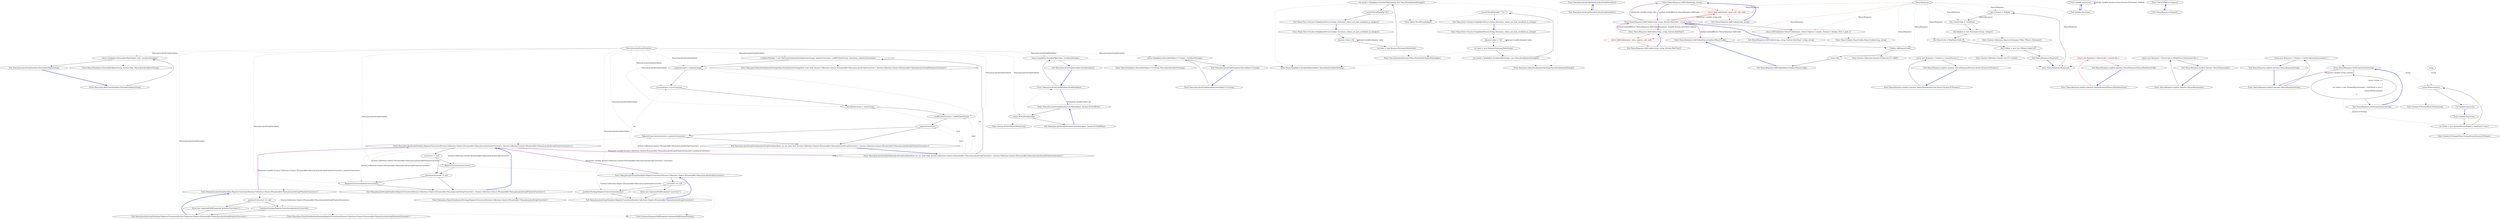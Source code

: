 digraph  {
n47 [label="Nancy.Json.JavaScriptSerializer", span=""];
n0 [label="Entry Nancy.Json.JavaScriptSerializer.JavaScriptSerializer()", span="55-55", cluster="Nancy.Json.JavaScriptSerializer.JavaScriptSerializer()"];
n1 [label="Exit Nancy.Json.JavaScriptSerializer.JavaScriptSerializer()", span="55-55", cluster="Nancy.Json.JavaScriptSerializer.JavaScriptSerializer()"];
n2 [label="Entry Nancy.Json.JavaScriptSerializer.JavaScriptSerializer(bool, int, int, bool, bool, System.Collections.Generic.IEnumerable<Nancy.Json.JavaScriptConverter>, System.Collections.Generic.IEnumerable<Nancy.Json.JavaScriptPrimitiveConverter>)", span="61-61", cluster="Nancy.Json.JavaScriptSerializer.JavaScriptSerializer(bool, int, int, bool, bool, System.Collections.Generic.IEnumerable<Nancy.Json.JavaScriptConverter>, System.Collections.Generic.IEnumerable<Nancy.Json.JavaScriptPrimitiveConverter>)"];
n3 [label="_serializerStrategy = new NancySerializationStrategy(retainCasing, registerConverters, iso8601DateFormat, converters, primitiveConverters)", span="63-63", cluster="Nancy.Json.JavaScriptSerializer.JavaScriptSerializer(bool, int, int, bool, bool, System.Collections.Generic.IEnumerable<Nancy.Json.JavaScriptConverter>, System.Collections.Generic.IEnumerable<Nancy.Json.JavaScriptPrimitiveConverter>)"];
n4 [label="_maxJsonLength = maxJsonLength", span="64-64", cluster="Nancy.Json.JavaScriptSerializer.JavaScriptSerializer(bool, int, int, bool, bool, System.Collections.Generic.IEnumerable<Nancy.Json.JavaScriptConverter>, System.Collections.Generic.IEnumerable<Nancy.Json.JavaScriptPrimitiveConverter>)"];
n5 [label="_recursionLimit = recursionLimit", span="65-65", cluster="Nancy.Json.JavaScriptSerializer.JavaScriptSerializer(bool, int, int, bool, bool, System.Collections.Generic.IEnumerable<Nancy.Json.JavaScriptConverter>, System.Collections.Generic.IEnumerable<Nancy.Json.JavaScriptPrimitiveConverter>)"];
n6 [label="this.RetainCasing = retainCasing", span="67-67", cluster="Nancy.Json.JavaScriptSerializer.JavaScriptSerializer(bool, int, int, bool, bool, System.Collections.Generic.IEnumerable<Nancy.Json.JavaScriptConverter>, System.Collections.Generic.IEnumerable<Nancy.Json.JavaScriptPrimitiveConverter>)"];
n7 [label="_iso8601DateFormat = iso8601DateFormat", span="69-69", cluster="Nancy.Json.JavaScriptSerializer.JavaScriptSerializer(bool, int, int, bool, bool, System.Collections.Generic.IEnumerable<Nancy.Json.JavaScriptConverter>, System.Collections.Generic.IEnumerable<Nancy.Json.JavaScriptPrimitiveConverter>)"];
n8 [label=registerConverters, span="71-71", cluster="Nancy.Json.JavaScriptSerializer.JavaScriptSerializer(bool, int, int, bool, bool, System.Collections.Generic.IEnumerable<Nancy.Json.JavaScriptConverter>, System.Collections.Generic.IEnumerable<Nancy.Json.JavaScriptPrimitiveConverter>)"];
n9 [label="RegisterConverters(converters, primitiveConverters)", span="72-72", cluster="Nancy.Json.JavaScriptSerializer.JavaScriptSerializer(bool, int, int, bool, bool, System.Collections.Generic.IEnumerable<Nancy.Json.JavaScriptConverter>, System.Collections.Generic.IEnumerable<Nancy.Json.JavaScriptPrimitiveConverter>)"];
n11 [label="Entry Nancy.Json.NancySerializationStrategy.NancySerializationStrategy(bool, bool, bool, System.Collections.Generic.IEnumerable<Nancy.Json.JavaScriptConverter>, System.Collections.Generic.IEnumerable<Nancy.Json.JavaScriptPrimitiveConverter>)", span="23-23", cluster="Nancy.Json.NancySerializationStrategy.NancySerializationStrategy(bool, bool, bool, System.Collections.Generic.IEnumerable<Nancy.Json.JavaScriptConverter>, System.Collections.Generic.IEnumerable<Nancy.Json.JavaScriptPrimitiveConverter>)"];
n10 [label="Exit Nancy.Json.JavaScriptSerializer.JavaScriptSerializer(bool, int, int, bool, bool, System.Collections.Generic.IEnumerable<Nancy.Json.JavaScriptConverter>, System.Collections.Generic.IEnumerable<Nancy.Json.JavaScriptPrimitiveConverter>)", span="61-61", cluster="Nancy.Json.JavaScriptSerializer.JavaScriptSerializer(bool, int, int, bool, bool, System.Collections.Generic.IEnumerable<Nancy.Json.JavaScriptConverter>, System.Collections.Generic.IEnumerable<Nancy.Json.JavaScriptPrimitiveConverter>)"];
n12 [label="Entry Nancy.Json.JavaScriptSerializer.RegisterConverters(System.Collections.Generic.IEnumerable<Nancy.Json.JavaScriptConverter>, System.Collections.Generic.IEnumerable<Nancy.Json.JavaScriptPrimitiveConverter>)", span="139-139", cluster="Nancy.Json.JavaScriptSerializer.RegisterConverters(System.Collections.Generic.IEnumerable<Nancy.Json.JavaScriptConverter>, System.Collections.Generic.IEnumerable<Nancy.Json.JavaScriptPrimitiveConverter>)"];
n13 [label="Entry Nancy.Json.JavaScriptSerializer.Deserialize<T>(string)", span="113-113", cluster="Nancy.Json.JavaScriptSerializer.Deserialize<T>(string)"];
n14 [label="return SimpleJson.DeserializeObject<T>(input, _serializerStrategy);", span="115-115", cluster="Nancy.Json.JavaScriptSerializer.Deserialize<T>(string)"];
n15 [label="Exit Nancy.Json.JavaScriptSerializer.Deserialize<T>(string)", span="113-113", cluster="Nancy.Json.JavaScriptSerializer.Deserialize<T>(string)"];
n16 [label="Entry Nancy.SimpleJson.DeserializeObject<T>(string, Nancy.IJsonSerializerStrategy)", span="586-586", cluster="Nancy.SimpleJson.DeserializeObject<T>(string, Nancy.IJsonSerializerStrategy)"];
n17 [label="Entry Nancy.Json.JavaScriptSerializer.DeserializeObject(string)", span="118-118", cluster="Nancy.Json.JavaScriptSerializer.DeserializeObject(string)"];
n18 [label="return SimpleJson.DeserializeObject(input, null, _serializerStrategy);", span="120-120", cluster="Nancy.Json.JavaScriptSerializer.DeserializeObject(string)"];
n19 [label="Exit Nancy.Json.JavaScriptSerializer.DeserializeObject(string)", span="118-118", cluster="Nancy.Json.JavaScriptSerializer.DeserializeObject(string)"];
n20 [label="Entry Nancy.SimpleJson.DeserializeObject(string, System.Type, Nancy.IJsonSerializerStrategy)", span="573-573", cluster="Nancy.SimpleJson.DeserializeObject(string, System.Type, Nancy.IJsonSerializerStrategy)"];
n21 [label="Entry Nancy.Json.JavaScriptSerializer.RegisterConverters(System.Collections.Generic.IEnumerable<Nancy.Json.JavaScriptConverter>)", span="123-123", cluster="Nancy.Json.JavaScriptSerializer.RegisterConverters(System.Collections.Generic.IEnumerable<Nancy.Json.JavaScriptConverter>)"];
n22 [label="converters == null", span="125-125", cluster="Nancy.Json.JavaScriptSerializer.RegisterConverters(System.Collections.Generic.IEnumerable<Nancy.Json.JavaScriptConverter>)"];
n24 [label="_serializerStrategy.RegisterConverters(converters)", span="128-128", cluster="Nancy.Json.JavaScriptSerializer.RegisterConverters(System.Collections.Generic.IEnumerable<Nancy.Json.JavaScriptConverter>)"];
n23 [label="throw new ArgumentNullException(''converters'');", span="126-126", cluster="Nancy.Json.JavaScriptSerializer.RegisterConverters(System.Collections.Generic.IEnumerable<Nancy.Json.JavaScriptConverter>)"];
n25 [label="Exit Nancy.Json.JavaScriptSerializer.RegisterConverters(System.Collections.Generic.IEnumerable<Nancy.Json.JavaScriptConverter>)", span="123-123", cluster="Nancy.Json.JavaScriptSerializer.RegisterConverters(System.Collections.Generic.IEnumerable<Nancy.Json.JavaScriptConverter>)"];
n27 [label="Entry Nancy.Json.NancySerializationStrategy.RegisterConverters(System.Collections.Generic.IEnumerable<Nancy.Json.JavaScriptConverter>)", span="50-50", cluster="Nancy.Json.NancySerializationStrategy.RegisterConverters(System.Collections.Generic.IEnumerable<Nancy.Json.JavaScriptConverter>)"];
n26 [label="Entry System.ArgumentNullException.ArgumentNullException(string)", span="0-0", cluster="System.ArgumentNullException.ArgumentNullException(string)"];
n28 [label="Entry Nancy.Json.JavaScriptSerializer.RegisterConverters(System.Collections.Generic.IEnumerable<Nancy.Json.JavaScriptPrimitiveConverter>)", span="131-131", cluster="Nancy.Json.JavaScriptSerializer.RegisterConverters(System.Collections.Generic.IEnumerable<Nancy.Json.JavaScriptPrimitiveConverter>)"];
n29 [label="primitiveConverters == null", span="133-133", cluster="Nancy.Json.JavaScriptSerializer.RegisterConverters(System.Collections.Generic.IEnumerable<Nancy.Json.JavaScriptPrimitiveConverter>)"];
n31 [label="_serializerStrategy.RegisterConverters(primitiveConverters)", span="136-136", cluster="Nancy.Json.JavaScriptSerializer.RegisterConverters(System.Collections.Generic.IEnumerable<Nancy.Json.JavaScriptPrimitiveConverter>)"];
n30 [label="throw new ArgumentNullException(''primitiveConverters'');", span="134-134", cluster="Nancy.Json.JavaScriptSerializer.RegisterConverters(System.Collections.Generic.IEnumerable<Nancy.Json.JavaScriptPrimitiveConverter>)"];
n32 [label="Exit Nancy.Json.JavaScriptSerializer.RegisterConverters(System.Collections.Generic.IEnumerable<Nancy.Json.JavaScriptPrimitiveConverter>)", span="131-131", cluster="Nancy.Json.JavaScriptSerializer.RegisterConverters(System.Collections.Generic.IEnumerable<Nancy.Json.JavaScriptPrimitiveConverter>)"];
n33 [label="Entry Nancy.Json.NancySerializationStrategy.RegisterConverters(System.Collections.Generic.IEnumerable<Nancy.Json.JavaScriptPrimitiveConverter>)", span="55-55", cluster="Nancy.Json.NancySerializationStrategy.RegisterConverters(System.Collections.Generic.IEnumerable<Nancy.Json.JavaScriptPrimitiveConverter>)"];
n34 [label="converters != null", span="141-141", cluster="Nancy.Json.JavaScriptSerializer.RegisterConverters(System.Collections.Generic.IEnumerable<Nancy.Json.JavaScriptConverter>, System.Collections.Generic.IEnumerable<Nancy.Json.JavaScriptPrimitiveConverter>)"];
n35 [label="RegisterConverters(converters)", span="142-142", cluster="Nancy.Json.JavaScriptSerializer.RegisterConverters(System.Collections.Generic.IEnumerable<Nancy.Json.JavaScriptConverter>, System.Collections.Generic.IEnumerable<Nancy.Json.JavaScriptPrimitiveConverter>)"];
n36 [label="primitiveConverters != null", span="144-144", cluster="Nancy.Json.JavaScriptSerializer.RegisterConverters(System.Collections.Generic.IEnumerable<Nancy.Json.JavaScriptConverter>, System.Collections.Generic.IEnumerable<Nancy.Json.JavaScriptPrimitiveConverter>)"];
n37 [label="RegisterConverters(primitiveConverters)", span="145-145", cluster="Nancy.Json.JavaScriptSerializer.RegisterConverters(System.Collections.Generic.IEnumerable<Nancy.Json.JavaScriptConverter>, System.Collections.Generic.IEnumerable<Nancy.Json.JavaScriptPrimitiveConverter>)"];
n38 [label="Exit Nancy.Json.JavaScriptSerializer.RegisterConverters(System.Collections.Generic.IEnumerable<Nancy.Json.JavaScriptConverter>, System.Collections.Generic.IEnumerable<Nancy.Json.JavaScriptPrimitiveConverter>)", span="139-139", cluster="Nancy.Json.JavaScriptSerializer.RegisterConverters(System.Collections.Generic.IEnumerable<Nancy.Json.JavaScriptConverter>, System.Collections.Generic.IEnumerable<Nancy.Json.JavaScriptPrimitiveConverter>)"];
n39 [label="Entry Nancy.Json.JavaScriptSerializer.Serialize(object)", span="148-148", cluster="Nancy.Json.JavaScriptSerializer.Serialize(object)"];
n40 [label="return SimpleJson.SerializeObject(obj, _serializerStrategy);", span="150-150", cluster="Nancy.Json.JavaScriptSerializer.Serialize(object)"];
n41 [label="Exit Nancy.Json.JavaScriptSerializer.Serialize(object)", span="148-148", cluster="Nancy.Json.JavaScriptSerializer.Serialize(object)"];
n42 [label="Entry Nancy.SimpleJson.SerializeObject(object, Nancy.IJsonSerializerStrategy)", span="602-602", cluster="Nancy.SimpleJson.SerializeObject(object, Nancy.IJsonSerializerStrategy)"];
n43 [label="Entry Nancy.Json.JavaScriptSerializer.Serialize(object, System.IO.TextWriter)", span="153-153", cluster="Nancy.Json.JavaScriptSerializer.Serialize(object, System.IO.TextWriter)"];
n44 [label="output.Write(Serialize(obj))", span="155-155", cluster="Nancy.Json.JavaScriptSerializer.Serialize(object, System.IO.TextWriter)"];
n45 [label="Exit Nancy.Json.JavaScriptSerializer.Serialize(object, System.IO.TextWriter)", span="153-153", cluster="Nancy.Json.JavaScriptSerializer.Serialize(object, System.IO.TextWriter)"];
n46 [label="Entry System.IO.TextWriter.Write(string)", span="0-0", cluster="System.IO.TextWriter.Write(string)"];
m1_11 [label="Entry Nancy.Response.AddCookie(string, string)", span="63-63", cluster="Nancy.Response.AddCookie(string, string)", file="SimpleJson.cs"];
m1_12 [label="return AddCookie(name, value, null, null, null);", span="65-65", cluster="Nancy.Response.AddCookie(string, string)", color=red, community=0, file="SimpleJson.cs"];
m1_13 [label="Exit Nancy.Response.AddCookie(string, string)", span="63-63", cluster="Nancy.Response.AddCookie(string, string)", file="SimpleJson.cs"];
m1_45 [label="Entry System.IO.StreamWriter.StreamWriter(System.IO.Stream)", span="0-0", cluster="System.IO.StreamWriter.StreamWriter(System.IO.Stream)", file="SimpleJson.cs"];
m1_36 [label="Entry Nancy.Response.implicit operator Nancy.Response(System.Action<System.IO.Stream>)", span="99-99", cluster="Nancy.Response.implicit operator Nancy.Response(System.Action<System.IO.Stream>)", file="SimpleJson.cs"];
m1_37 [label="return new Response { Contents = streamFactory };", span="101-101", cluster="Nancy.Response.implicit operator Nancy.Response(System.Action<System.IO.Stream>)", file="SimpleJson.cs"];
m1_38 [label="Exit Nancy.Response.implicit operator Nancy.Response(System.Action<System.IO.Stream>)", span="99-99", cluster="Nancy.Response.implicit operator Nancy.Response(System.Action<System.IO.Stream>)", file="SimpleJson.cs"];
m1_9 [label="Entry System.Collections.Generic.Dictionary<TKey, TValue>.Dictionary()", span="0-0", cluster="System.Collections.Generic.Dictionary<TKey, TValue>.Dictionary()", file="SimpleJson.cs"];
m1_25 [label="Entry System.Collections.Generic.ICollection<T>.Add(T)", span="0-0", cluster="System.Collections.Generic.ICollection<T>.Add(T)", file="SimpleJson.cs"];
m1_10 [label="Entry System.Collections.Generic.List<T>.List(int)", span="0-0", cluster="System.Collections.Generic.List<T>.List(int)", file="SimpleJson.cs"];
m1_20 [label="Entry Nancy.Cookies.NancyCookie.NancyCookie(string, string)", span="10-10", cluster="Nancy.Cookies.NancyCookie.NancyCookie(string, string)", file="SimpleJson.cs"];
m1_21 [label="Entry Nancy.Response.AddCookie(Nancy.Cookies.INancyCookie)", span="78-78", cluster="Nancy.Response.AddCookie(Nancy.Cookies.INancyCookie)", file="SimpleJson.cs"];
m1_22 [label="Cookies.Add(nancyCookie)", span="80-80", cluster="Nancy.Response.AddCookie(Nancy.Cookies.INancyCookie)", file="SimpleJson.cs"];
m1_23 [label="return this;", span="81-81", cluster="Nancy.Response.AddCookie(Nancy.Cookies.INancyCookie)", file="SimpleJson.cs"];
m1_24 [label="Exit Nancy.Response.AddCookie(Nancy.Cookies.INancyCookie)", span="78-78", cluster="Nancy.Response.AddCookie(Nancy.Cookies.INancyCookie)", file="SimpleJson.cs"];
m1_26 [label="Entry Nancy.Response.implicit operator Nancy.Response(Nancy.HttpStatusCode)", span="84-84", cluster="Nancy.Response.implicit operator Nancy.Response(Nancy.HttpStatusCode)", file="SimpleJson.cs"];
m1_27 [label="return new Response { StatusCode = statusCode };", span="86-86", cluster="Nancy.Response.implicit operator Nancy.Response(Nancy.HttpStatusCode)", color=red, community=0, file="SimpleJson.cs"];
m1_28 [label="Exit Nancy.Response.implicit operator Nancy.Response(Nancy.HttpStatusCode)", span="84-84", cluster="Nancy.Response.implicit operator Nancy.Response(Nancy.HttpStatusCode)", file="SimpleJson.cs"];
m1_46 [label="Entry System.IO.StreamWriter.Write(string)", span="0-0", cluster="System.IO.StreamWriter.Write(string)", file="SimpleJson.cs"];
m1_15 [label="Entry Nancy.Response.AddCookie(string, string, System.DateTime?)", span="68-68", cluster="Nancy.Response.AddCookie(string, string, System.DateTime?)", file="SimpleJson.cs"];
m1_16 [label="return AddCookie(name, value, expires, null, null);", span="70-70", cluster="Nancy.Response.AddCookie(string, string, System.DateTime?)", color=red, community=0, file="SimpleJson.cs"];
m1_17 [label="Exit Nancy.Response.AddCookie(string, string, System.DateTime?)", span="68-68", cluster="Nancy.Response.AddCookie(string, string, System.DateTime?)", file="SimpleJson.cs"];
m1_14 [label="Entry Nancy.Response.AddCookie(string, string, System.DateTime?, string, string)", span="73-73", cluster="Nancy.Response.AddCookie(string, string, System.DateTime?, string, string)", file="SimpleJson.cs"];
m1_18 [label="return AddCookie(new NancyCookie(name, value){ Expires = expires, Domain = domain, Path = path });", span="75-75", cluster="Nancy.Response.AddCookie(string, string, System.DateTime?, string, string)", file="SimpleJson.cs"];
m1_19 [label="Exit Nancy.Response.AddCookie(string, string, System.DateTime?, string, string)", span="73-73", cluster="Nancy.Response.AddCookie(string, string, System.DateTime?, string, string)", file="SimpleJson.cs"];
m1_2 [label="Entry Nancy.Response.Response()", span="20-20", cluster="Nancy.Response.Response()", file="SimpleJson.cs"];
m1_3 [label="this.Contents = NoBody", span="22-22", cluster="Nancy.Response.Response()", file="SimpleJson.cs"];
m1_4 [label="this.ContentType = ''text/html''", span="23-23", cluster="Nancy.Response.Response()", file="SimpleJson.cs"];
m1_5 [label="this.Headers = new Dictionary<string, string>()", span="24-24", cluster="Nancy.Response.Response()", file="SimpleJson.cs"];
m1_6 [label="this.StatusCode = HttpStatusCode.OK", span="25-25", cluster="Nancy.Response.Response()", file="SimpleJson.cs"];
m1_7 [label="this.Cookies = new List<INancyCookie>(2)", span="26-26", cluster="Nancy.Response.Response()", file="SimpleJson.cs"];
m1_8 [label="Exit Nancy.Response.Response()", span="20-20", cluster="Nancy.Response.Response()", file="SimpleJson.cs"];
m1_41 [label="Entry lambda expression", span="106-110", cluster="lambda expression", file="SimpleJson.cs"];
m1_0 [label="Entry lambda expression", span="15-15", cluster="lambda expression", file="SimpleJson.cs"];
m1_1 [label="Exit lambda expression", span="15-15", cluster="lambda expression", file="SimpleJson.cs"];
m1_43 [label="writer.Write(contents)", span="109-109", cluster="lambda expression", file="SimpleJson.cs"];
m1_42 [label="var writer = new StreamWriter(stream) { AutoFlush = true }", span="108-108", cluster="lambda expression", file="SimpleJson.cs"];
m1_44 [label="Exit lambda expression", span="106-110", cluster="lambda expression", file="SimpleJson.cs"];
m1_29 [label="Entry Nancy.Response.implicit operator Nancy.Response(int)", span="89-89", cluster="Nancy.Response.implicit operator Nancy.Response(int)", file="SimpleJson.cs"];
m1_30 [label="return new Response { StatusCode = (HttpStatusCode)statusCode };", span="91-91", cluster="Nancy.Response.implicit operator Nancy.Response(int)", file="SimpleJson.cs"];
m1_31 [label="Exit Nancy.Response.implicit operator Nancy.Response(int)", span="89-89", cluster="Nancy.Response.implicit operator Nancy.Response(int)", file="SimpleJson.cs"];
m1_32 [label="Entry Nancy.Response.implicit operator Nancy.Response(string)", span="94-94", cluster="Nancy.Response.implicit operator Nancy.Response(string)", file="SimpleJson.cs"];
m1_33 [label="return new Response { Contents = GetStringContents(contents) };", span="96-96", cluster="Nancy.Response.implicit operator Nancy.Response(string)", file="SimpleJson.cs"];
m1_34 [label="Exit Nancy.Response.implicit operator Nancy.Response(string)", span="94-94", cluster="Nancy.Response.implicit operator Nancy.Response(string)", file="SimpleJson.cs"];
m1_47 [label="Entry Nancy.Response.Dispose()", span="117-117", cluster="Nancy.Response.Dispose()", file="SimpleJson.cs"];
m1_48 [label="Exit Nancy.Response.Dispose()", span="117-117", cluster="Nancy.Response.Dispose()", file="SimpleJson.cs"];
m1_35 [label="Entry Nancy.Response.GetStringContents(string)", span="104-104", cluster="Nancy.Response.GetStringContents(string)", file="SimpleJson.cs"];
m1_39 [label="return stream =>\r\n            {\r\n                var writer = new StreamWriter(stream) { AutoFlush = true };\r\n                writer.Write(contents);\r\n            };", span="106-110", cluster="Nancy.Response.GetStringContents(string)", file="SimpleJson.cs"];
m1_40 [label="Exit Nancy.Response.GetStringContents(string)", span="104-104", cluster="Nancy.Response.GetStringContents(string)", file="SimpleJson.cs"];
m1_49 [label="Nancy.Response", span="", file="SimpleJson.cs"];
m1_50 [label=string, span="", file="SimpleJson.cs"];
m2_6 [label="Entry Nancy.DynamicDictionaryValue.DynamicDictionaryValue(object)", span="19-19", cluster="Nancy.DynamicDictionaryValue.DynamicDictionaryValue(object)", file="SimpleJsonFixture.cs"];
m2_9 [label="Entry object.ShouldEqual(object)", span="106-106", cluster="object.ShouldEqual(object)", file="SimpleJsonFixture.cs"];
m2_10 [label="Entry Nancy.Tests.Unit.Json.SimpleJsonFixture.Integer_dictionary_values_are_Json_serialized_as_integers()", span="20-20", cluster="Nancy.Tests.Unit.Json.SimpleJsonFixture.Integer_dictionary_values_are_Json_serialized_as_integers()", file="SimpleJsonFixture.cs"];
m2_11 [label="dynamic value = 42", span="22-22", cluster="Nancy.Tests.Unit.Json.SimpleJsonFixture.Integer_dictionary_values_are_Json_serialized_as_integers()", file="SimpleJsonFixture.cs"];
m2_12 [label="var input = new DynamicDictionaryValue(value)", span="23-23", cluster="Nancy.Tests.Unit.Json.SimpleJsonFixture.Integer_dictionary_values_are_Json_serialized_as_integers()", file="SimpleJsonFixture.cs"];
m2_13 [label="var actual = SimpleJson.SerializeObject(input, new NancySerializationStrategy())", span="25-25", cluster="Nancy.Tests.Unit.Json.SimpleJsonFixture.Integer_dictionary_values_are_Json_serialized_as_integers()", file="SimpleJsonFixture.cs"];
m2_14 [label="actual.ShouldEqual(@''42'')", span="27-27", cluster="Nancy.Tests.Unit.Json.SimpleJsonFixture.Integer_dictionary_values_are_Json_serialized_as_integers()", file="SimpleJsonFixture.cs"];
m2_15 [label="Exit Nancy.Tests.Unit.Json.SimpleJsonFixture.Integer_dictionary_values_are_Json_serialized_as_integers()", span="20-20", cluster="Nancy.Tests.Unit.Json.SimpleJsonFixture.Integer_dictionary_values_are_Json_serialized_as_integers()", file="SimpleJsonFixture.cs"];
m2_0 [label="Entry Nancy.Tests.Unit.Json.SimpleJsonFixture.String_dictionary_values_are_Json_serialized_as_strings()", span="9-9", cluster="Nancy.Tests.Unit.Json.SimpleJsonFixture.String_dictionary_values_are_Json_serialized_as_strings()", file="SimpleJsonFixture.cs"];
m2_1 [label="dynamic value = ''42''", span="11-11", cluster="Nancy.Tests.Unit.Json.SimpleJsonFixture.String_dictionary_values_are_Json_serialized_as_strings()", file="SimpleJsonFixture.cs"];
m2_2 [label="var input = new DynamicDictionaryValue(value)", span="12-12", cluster="Nancy.Tests.Unit.Json.SimpleJsonFixture.String_dictionary_values_are_Json_serialized_as_strings()", file="SimpleJsonFixture.cs"];
m2_3 [label="var actual = SimpleJson.SerializeObject(input, new NancySerializationStrategy())", span="14-14", cluster="Nancy.Tests.Unit.Json.SimpleJsonFixture.String_dictionary_values_are_Json_serialized_as_strings()", file="SimpleJsonFixture.cs"];
m2_4 [label="actual.ShouldEqual(@''''''42'''''')", span="16-16", cluster="Nancy.Tests.Unit.Json.SimpleJsonFixture.String_dictionary_values_are_Json_serialized_as_strings()", file="SimpleJsonFixture.cs"];
m2_5 [label="Exit Nancy.Tests.Unit.Json.SimpleJsonFixture.String_dictionary_values_are_Json_serialized_as_strings()", span="9-9", cluster="Nancy.Tests.Unit.Json.SimpleJsonFixture.String_dictionary_values_are_Json_serialized_as_strings()", file="SimpleJsonFixture.cs"];
m2_7 [label="Entry Nancy.Json.NancySerializationStrategy.NancySerializationStrategy()", span="21-21", cluster="Nancy.Json.NancySerializationStrategy.NancySerializationStrategy()", file="SimpleJsonFixture.cs"];
n47 -> n3  [key=1, style=dashed, color=darkseagreen4, label="Nancy.Json.JavaScriptSerializer"];
n47 -> n4  [key=1, style=dashed, color=darkseagreen4, label="Nancy.Json.JavaScriptSerializer"];
n47 -> n5  [key=1, style=dashed, color=darkseagreen4, label="Nancy.Json.JavaScriptSerializer"];
n47 -> n6  [key=1, style=dashed, color=darkseagreen4, label="Nancy.Json.JavaScriptSerializer"];
n47 -> n7  [key=1, style=dashed, color=darkseagreen4, label="Nancy.Json.JavaScriptSerializer"];
n47 -> n9  [key=1, style=dashed, color=darkseagreen4, label="Nancy.Json.JavaScriptSerializer"];
n47 -> n14  [key=1, style=dashed, color=darkseagreen4, label="Nancy.Json.JavaScriptSerializer"];
n47 -> n18  [key=1, style=dashed, color=darkseagreen4, label="Nancy.Json.JavaScriptSerializer"];
n47 -> n24  [key=1, style=dashed, color=darkseagreen4, label="Nancy.Json.JavaScriptSerializer"];
n47 -> n31  [key=1, style=dashed, color=darkseagreen4, label="Nancy.Json.JavaScriptSerializer"];
n47 -> n35  [key=1, style=dashed, color=darkseagreen4, label="Nancy.Json.JavaScriptSerializer"];
n47 -> n37  [key=1, style=dashed, color=darkseagreen4, label="Nancy.Json.JavaScriptSerializer"];
n47 -> n40  [key=1, style=dashed, color=darkseagreen4, label="Nancy.Json.JavaScriptSerializer"];
n47 -> n44  [key=1, style=dashed, color=darkseagreen4, label="Nancy.Json.JavaScriptSerializer"];
n0 -> n1  [key=0, style=solid];
n1 -> n0  [key=0, style=bold, color=blue];
n2 -> n3  [key=0, style=solid];
n2 -> n4  [key=1, style=dashed, color=darkseagreen4, label=int];
n2 -> n5  [key=1, style=dashed, color=darkseagreen4, label=int];
n2 -> n6  [key=1, style=dashed, color=darkseagreen4, label=bool];
n2 -> n7  [key=1, style=dashed, color=darkseagreen4, label=bool];
n2 -> n8  [key=1, style=dashed, color=darkseagreen4, label=bool];
n2 -> n9  [key=1, style=dashed, color=darkseagreen4, label="System.Collections.Generic.IEnumerable<Nancy.Json.JavaScriptConverter>"];
n3 -> n4  [key=0, style=solid];
n3 -> n11  [key=2, style=dotted];
n4 -> n5  [key=0, style=solid];
n5 -> n6  [key=0, style=solid];
n6 -> n7  [key=0, style=solid];
n7 -> n8  [key=0, style=solid];
n8 -> n9  [key=0, style=solid];
n8 -> n10  [key=0, style=solid];
n9 -> n10  [key=0, style=solid];
n9 -> n12  [key=2, style=dotted];
n10 -> n2  [key=0, style=bold, color=blue];
n12 -> n34  [key=0, style=solid];
n12 -> n35  [key=1, style=dashed, color=darkseagreen4, label="System.Collections.Generic.IEnumerable<Nancy.Json.JavaScriptConverter>"];
n12 -> n36  [key=1, style=dashed, color=darkseagreen4, label="System.Collections.Generic.IEnumerable<Nancy.Json.JavaScriptPrimitiveConverter>"];
n12 -> n37  [key=1, style=dashed, color=darkseagreen4, label="System.Collections.Generic.IEnumerable<Nancy.Json.JavaScriptPrimitiveConverter>"];
n12 -> n2  [key=3, color=darkorchid, style=bold, label="Parameter variable System.Collections.Generic.IEnumerable<Nancy.Json.JavaScriptPrimitiveConverter> primitiveConverters"];
n13 -> n14  [key=0, style=solid];
n14 -> n15  [key=0, style=solid];
n14 -> n16  [key=2, style=dotted];
n15 -> n13  [key=0, style=bold, color=blue];
n17 -> n18  [key=0, style=solid];
n18 -> n19  [key=0, style=solid];
n18 -> n20  [key=2, style=dotted];
n19 -> n17  [key=0, style=bold, color=blue];
n21 -> n22  [key=0, style=solid];
n21 -> n24  [key=1, style=dashed, color=darkseagreen4, label="System.Collections.Generic.IEnumerable<Nancy.Json.JavaScriptConverter>"];
n21 -> n12  [key=3, color=darkorchid, style=bold, label="Parameter variable System.Collections.Generic.IEnumerable<Nancy.Json.JavaScriptConverter> converters"];
n22 -> n23  [key=0, style=solid];
n22 -> n24  [key=0, style=solid];
n24 -> n25  [key=0, style=solid];
n24 -> n27  [key=2, style=dotted];
n23 -> n25  [key=0, style=solid];
n23 -> n26  [key=2, style=dotted];
n25 -> n21  [key=0, style=bold, color=blue];
n28 -> n29  [key=0, style=solid];
n28 -> n31  [key=1, style=dashed, color=darkseagreen4, label="System.Collections.Generic.IEnumerable<Nancy.Json.JavaScriptPrimitiveConverter>"];
n28 -> n12  [key=3, color=darkorchid, style=bold, label="Parameter variable System.Collections.Generic.IEnumerable<Nancy.Json.JavaScriptPrimitiveConverter> primitiveConverters"];
n29 -> n30  [key=0, style=solid];
n29 -> n31  [key=0, style=solid];
n31 -> n32  [key=0, style=solid];
n31 -> n33  [key=2, style=dotted];
n30 -> n32  [key=0, style=solid];
n30 -> n26  [key=2, style=dotted];
n32 -> n28  [key=0, style=bold, color=blue];
n34 -> n35  [key=0, style=solid];
n34 -> n36  [key=0, style=solid];
n35 -> n36  [key=0, style=solid];
n35 -> n21  [key=2, style=dotted];
n36 -> n37  [key=0, style=solid];
n36 -> n38  [key=0, style=solid];
n37 -> n38  [key=0, style=solid];
n37 -> n28  [key=2, style=dotted];
n38 -> n12  [key=0, style=bold, color=blue];
n39 -> n40  [key=0, style=solid];
n39 -> n43  [key=3, color=darkorchid, style=bold, label="Parameter variable object obj"];
n40 -> n41  [key=0, style=solid];
n40 -> n42  [key=2, style=dotted];
n41 -> n39  [key=0, style=bold, color=blue];
n43 -> n44  [key=0, style=solid];
n44 -> n45  [key=0, style=solid];
n44 -> n39  [key=2, style=dotted];
n44 -> n46  [key=2, style=dotted];
n45 -> n43  [key=0, style=bold, color=blue];
m1_11 -> m1_12  [key=0, style=solid, color=red];
m1_11 -> m1_14  [key=3, color=darkorchid, style=bold, label="method methodReturn Nancy.Response AddCookie"];
m1_12 -> m1_13  [key=0, style=solid, color=red];
m1_12 -> m1_14  [key=2, style=dotted, color=red];
m1_13 -> m1_11  [key=0, style=bold, color=blue];
m1_36 -> m1_37  [key=0, style=solid];
m1_37 -> m1_38  [key=0, style=solid];
m1_37 -> m1_2  [key=2, style=dotted];
m1_38 -> m1_36  [key=0, style=bold, color=blue];
m1_21 -> m1_22  [key=0, style=solid];
m1_22 -> m1_23  [key=0, style=solid];
m1_22 -> m1_25  [key=2, style=dotted];
m1_23 -> m1_24  [key=0, style=solid];
m1_24 -> m1_21  [key=0, style=bold, color=blue];
m1_26 -> m1_27  [key=0, style=solid, color=red];
m1_27 -> m1_28  [key=0, style=solid, color=red];
m1_27 -> m1_2  [key=2, style=dotted, color=red];
m1_28 -> m1_26  [key=0, style=bold, color=blue];
m1_15 -> m1_16  [key=0, style=solid, color=red];
m1_15 -> m1_14  [key=3, color=darkorchid, style=bold, label="method methodReturn Nancy.Response AddCookie"];
m1_16 -> m1_17  [key=0, style=solid, color=red];
m1_16 -> m1_14  [key=2, style=dotted, color=red];
m1_17 -> m1_15  [key=0, style=bold, color=blue];
m1_14 -> m1_18  [key=0, style=solid];
m1_14 -> m1_11  [key=3, color=darkorchid, style=bold, label="Parameter variable string value"];
m1_14 -> m1_15  [key=3, color=darkorchid, style=bold, label="Parameter variable System.DateTime? expires"];
m1_14 -> m1_12  [key=3, color=red, style=bold, label="Parameter variable string path"];
m1_14 -> m1_21  [key=3, color=darkorchid, style=bold, label="method methodReturn Nancy.Response AddCookie"];
m1_18 -> m1_19  [key=0, style=solid];
m1_18 -> m1_20  [key=2, style=dotted];
m1_18 -> m1_21  [key=2, style=dotted];
m1_19 -> m1_14  [key=0, style=bold, color=blue];
m1_2 -> m1_3  [key=0, style=solid];
m1_3 -> m1_4  [key=0, style=solid];
m1_4 -> m1_5  [key=0, style=solid];
m1_5 -> m1_6  [key=0, style=solid];
m1_5 -> m1_9  [key=2, style=dotted];
m1_6 -> m1_7  [key=0, style=solid];
m1_7 -> m1_8  [key=0, style=solid];
m1_7 -> m1_10  [key=2, style=dotted];
m1_8 -> m1_2  [key=0, style=bold, color=blue];
m1_41 -> m1_42  [key=0, style=solid];
m1_0 -> m1_1  [key=0, style=solid];
m1_0 -> m1_0  [key=3, color=darkorchid, style=bold, label="Field variable System.Action<System.IO.Stream> NoBody"];
m1_1 -> m1_0  [key=0, style=bold, color=blue];
m1_43 -> m1_44  [key=0, style=solid];
m1_43 -> m1_46  [key=2, style=dotted];
m1_42 -> m1_43  [key=0, style=solid];
m1_42 -> m1_45  [key=2, style=dotted];
m1_44 -> m1_41  [key=0, style=bold, color=blue];
m1_29 -> m1_30  [key=0, style=solid];
m1_30 -> m1_31  [key=0, style=solid];
m1_30 -> m1_2  [key=2, style=dotted];
m1_31 -> m1_29  [key=0, style=bold, color=blue];
m1_32 -> m1_33  [key=0, style=solid];
m1_33 -> m1_34  [key=0, style=solid];
m1_33 -> m1_2  [key=2, style=dotted];
m1_33 -> m1_35  [key=2, style=dotted];
m1_34 -> m1_32  [key=0, style=bold, color=blue];
m1_47 -> m1_48  [key=0, style=solid];
m1_48 -> m1_47  [key=0, style=bold, color=blue];
m1_35 -> m1_39  [key=0, style=solid];
m1_35 -> m1_43  [key=1, style=dashed, color=darkseagreen4, label=string];
m1_35 -> m1_32  [key=3, color=darkorchid, style=bold, label="Parameter variable string contents"];
m1_39 -> m1_40  [key=0, style=solid];
m1_39 -> m1_42  [key=1, style=dashed, color=darkseagreen4, label="System.IO.Stream"];
m1_40 -> m1_35  [key=0, style=bold, color=blue];
m1_49 -> m1_3  [key=1, style=dashed, color=darkseagreen4, label="Nancy.Response"];
m1_49 -> m1_4  [key=1, style=dashed, color=darkseagreen4, label="Nancy.Response"];
m1_49 -> m1_5  [key=1, style=dashed, color=darkseagreen4, label="Nancy.Response"];
m1_49 -> m1_6  [key=1, style=dashed, color=darkseagreen4, label="Nancy.Response"];
m1_49 -> m1_7  [key=1, style=dashed, color=darkseagreen4, label="Nancy.Response"];
m1_49 -> m1_12  [key=1, style=dashed, color=red, label="Nancy.Response"];
m1_49 -> m1_16  [key=1, style=dashed, color=red, label="Nancy.Response"];
m1_49 -> m1_18  [key=1, style=dashed, color=darkseagreen4, label="Nancy.Response"];
m1_49 -> m1_22  [key=1, style=dashed, color=darkseagreen4, label="Nancy.Response"];
m1_49 -> m1_23  [key=1, style=dashed, color=darkseagreen4, label="Nancy.Response"];
m1_50 -> m1_43  [key=1, style=dashed, color=darkseagreen4, label=string];
m2_10 -> m2_11  [key=0, style=solid];
m2_11 -> m2_12  [key=0, style=solid];
m2_11 -> m2_11  [key=3, color=darkorchid, style=bold, label="Local variable dynamic value"];
m2_12 -> m2_13  [key=0, style=solid];
m2_12 -> m2_6  [key=2, style=dotted];
m2_13 -> m2_14  [key=0, style=solid];
m2_13 -> m2_7  [key=2, style=dotted];
m2_13 -> n42  [key=2, style=dotted];
m2_14 -> m2_15  [key=0, style=solid];
m2_14 -> m2_9  [key=2, style=dotted];
m2_15 -> m2_10  [key=0, style=bold, color=blue];
m2_0 -> m2_1  [key=0, style=solid];
m2_1 -> m2_2  [key=0, style=solid];
m2_1 -> m2_1  [key=3, color=darkorchid, style=bold, label="Local variable dynamic value"];
m2_2 -> m2_3  [key=0, style=solid];
m2_2 -> m2_6  [key=2, style=dotted];
m2_3 -> m2_4  [key=0, style=solid];
m2_3 -> m2_7  [key=2, style=dotted];
m2_3 -> n42  [key=2, style=dotted];
m2_4 -> m2_5  [key=0, style=solid];
m2_4 -> m2_9  [key=2, style=dotted];
m2_5 -> m2_0  [key=0, style=bold, color=blue];
}
